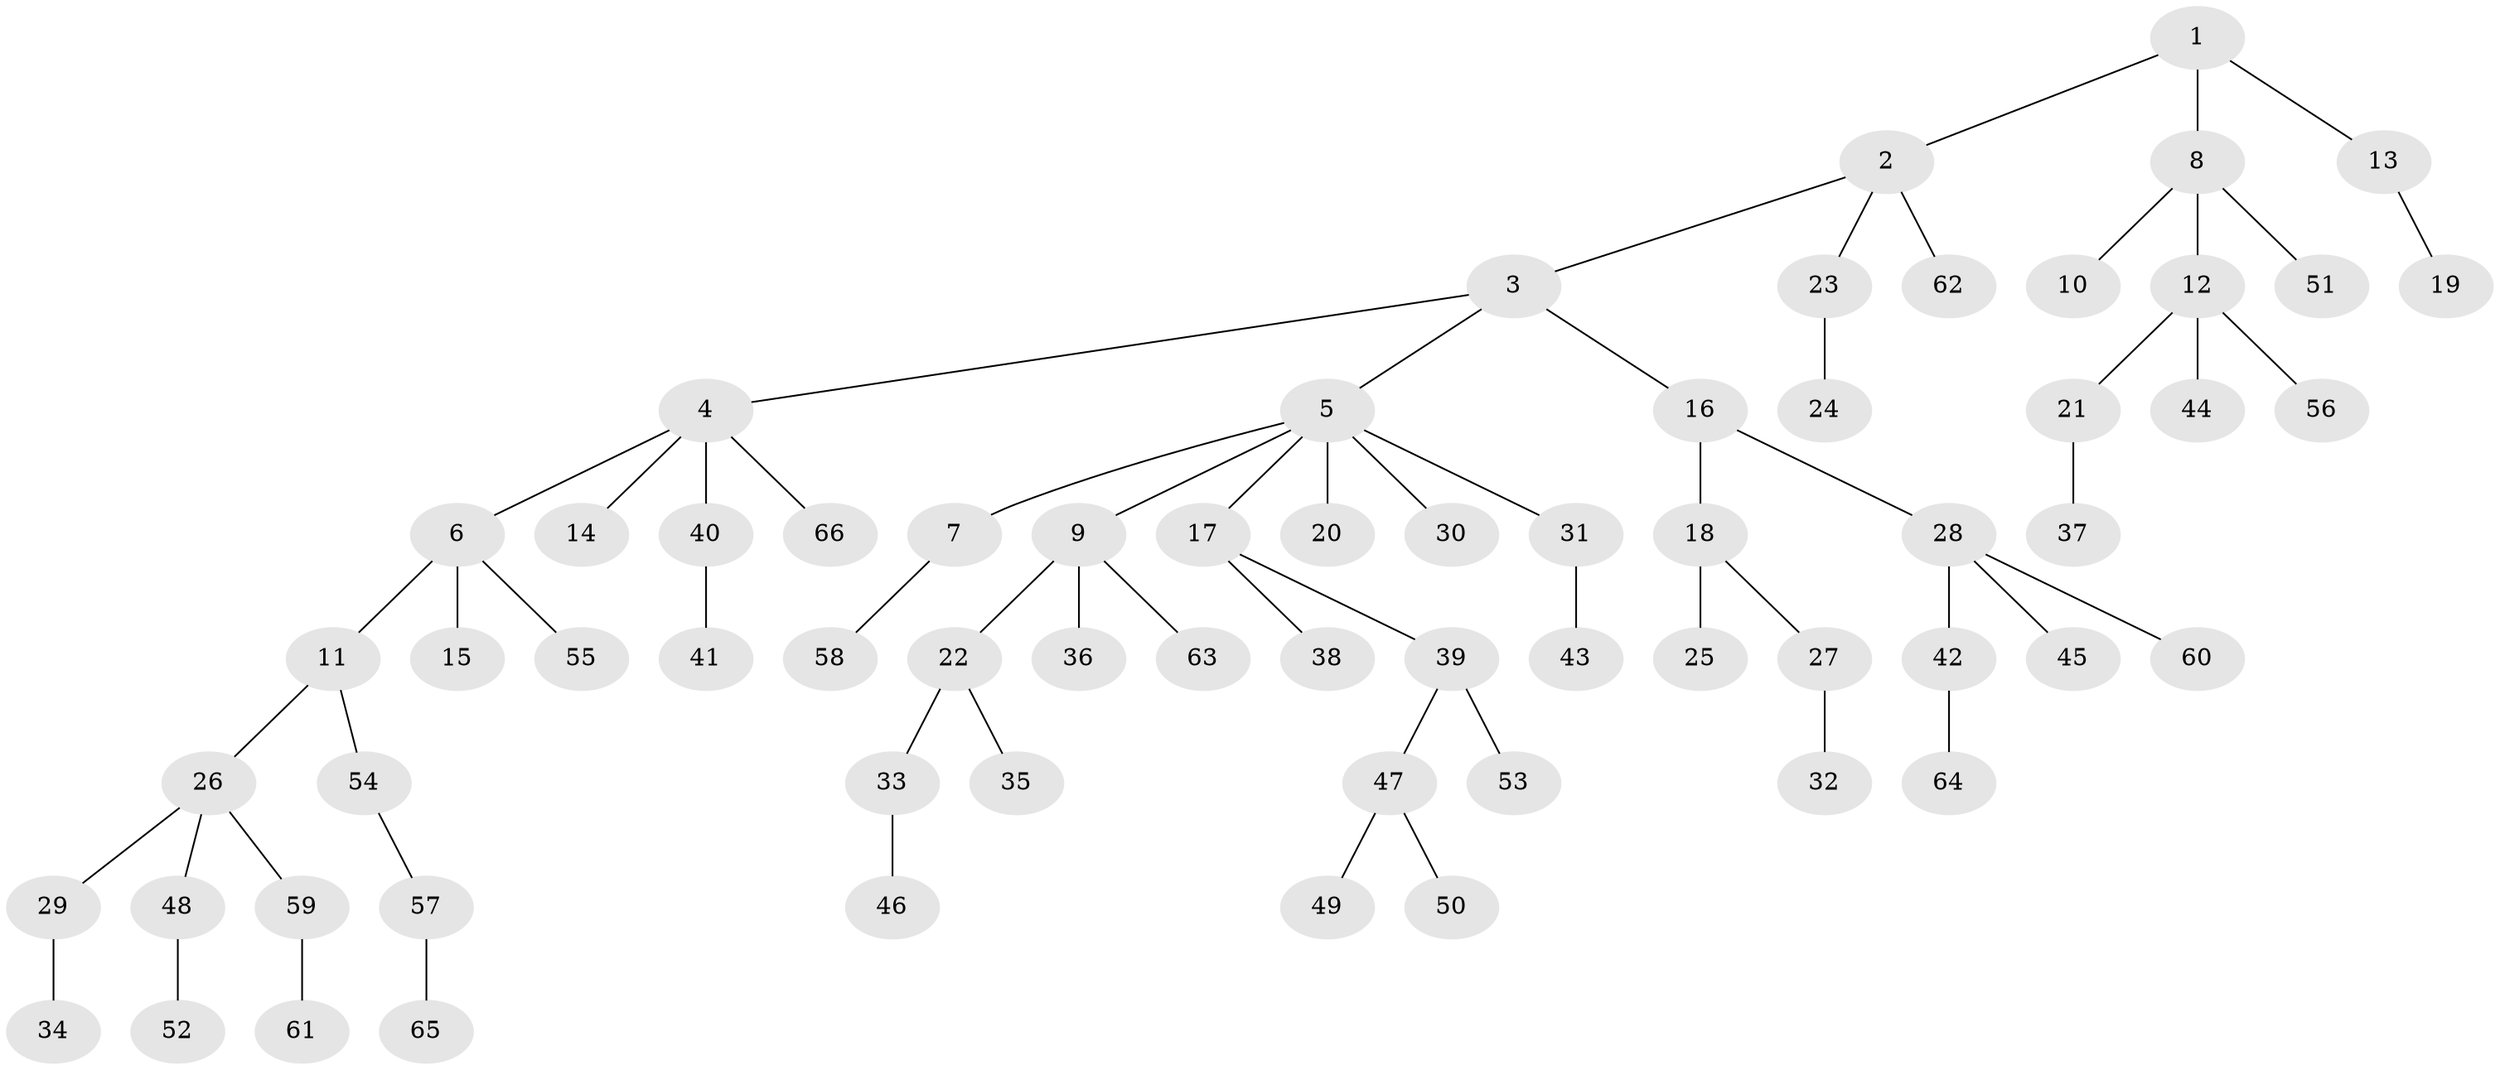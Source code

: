 // coarse degree distribution, {3: 0.16279069767441862, 5: 0.046511627906976744, 9: 0.023255813953488372, 1: 0.6511627906976745, 4: 0.06976744186046512, 2: 0.046511627906976744}
// Generated by graph-tools (version 1.1) at 2025/24/03/03/25 07:24:07]
// undirected, 66 vertices, 65 edges
graph export_dot {
graph [start="1"]
  node [color=gray90,style=filled];
  1;
  2;
  3;
  4;
  5;
  6;
  7;
  8;
  9;
  10;
  11;
  12;
  13;
  14;
  15;
  16;
  17;
  18;
  19;
  20;
  21;
  22;
  23;
  24;
  25;
  26;
  27;
  28;
  29;
  30;
  31;
  32;
  33;
  34;
  35;
  36;
  37;
  38;
  39;
  40;
  41;
  42;
  43;
  44;
  45;
  46;
  47;
  48;
  49;
  50;
  51;
  52;
  53;
  54;
  55;
  56;
  57;
  58;
  59;
  60;
  61;
  62;
  63;
  64;
  65;
  66;
  1 -- 2;
  1 -- 8;
  1 -- 13;
  2 -- 3;
  2 -- 23;
  2 -- 62;
  3 -- 4;
  3 -- 5;
  3 -- 16;
  4 -- 6;
  4 -- 14;
  4 -- 40;
  4 -- 66;
  5 -- 7;
  5 -- 9;
  5 -- 17;
  5 -- 20;
  5 -- 30;
  5 -- 31;
  6 -- 11;
  6 -- 15;
  6 -- 55;
  7 -- 58;
  8 -- 10;
  8 -- 12;
  8 -- 51;
  9 -- 22;
  9 -- 36;
  9 -- 63;
  11 -- 26;
  11 -- 54;
  12 -- 21;
  12 -- 44;
  12 -- 56;
  13 -- 19;
  16 -- 18;
  16 -- 28;
  17 -- 38;
  17 -- 39;
  18 -- 25;
  18 -- 27;
  21 -- 37;
  22 -- 33;
  22 -- 35;
  23 -- 24;
  26 -- 29;
  26 -- 48;
  26 -- 59;
  27 -- 32;
  28 -- 42;
  28 -- 45;
  28 -- 60;
  29 -- 34;
  31 -- 43;
  33 -- 46;
  39 -- 47;
  39 -- 53;
  40 -- 41;
  42 -- 64;
  47 -- 49;
  47 -- 50;
  48 -- 52;
  54 -- 57;
  57 -- 65;
  59 -- 61;
}

